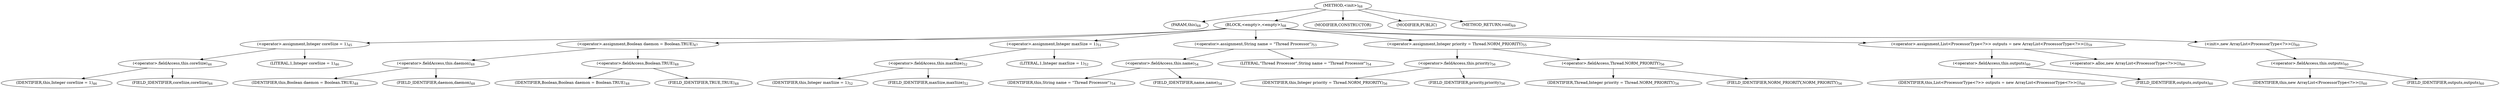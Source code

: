 digraph "&lt;init&gt;" {  
"150" [label = <(METHOD,&lt;init&gt;)<SUB>68</SUB>> ]
"151" [label = <(PARAM,this)<SUB>68</SUB>> ]
"152" [label = <(BLOCK,&lt;empty&gt;,&lt;empty&gt;)<SUB>68</SUB>> ]
"153" [label = <(&lt;operator&gt;.assignment,Integer coreSize = 1)<SUB>45</SUB>> ]
"154" [label = <(&lt;operator&gt;.fieldAccess,this.coreSize)<SUB>46</SUB>> ]
"155" [label = <(IDENTIFIER,this,Integer coreSize = 1)<SUB>46</SUB>> ]
"156" [label = <(FIELD_IDENTIFIER,coreSize,coreSize)<SUB>46</SUB>> ]
"157" [label = <(LITERAL,1,Integer coreSize = 1)<SUB>46</SUB>> ]
"158" [label = <(&lt;operator&gt;.assignment,Boolean daemon = Boolean.TRUE)<SUB>47</SUB>> ]
"159" [label = <(&lt;operator&gt;.fieldAccess,this.daemon)<SUB>48</SUB>> ]
"160" [label = <(IDENTIFIER,this,Boolean daemon = Boolean.TRUE)<SUB>48</SUB>> ]
"161" [label = <(FIELD_IDENTIFIER,daemon,daemon)<SUB>48</SUB>> ]
"162" [label = <(&lt;operator&gt;.fieldAccess,Boolean.TRUE)<SUB>48</SUB>> ]
"163" [label = <(IDENTIFIER,Boolean,Boolean daemon = Boolean.TRUE)<SUB>48</SUB>> ]
"164" [label = <(FIELD_IDENTIFIER,TRUE,TRUE)<SUB>48</SUB>> ]
"165" [label = <(&lt;operator&gt;.assignment,Integer maxSize = 1)<SUB>51</SUB>> ]
"166" [label = <(&lt;operator&gt;.fieldAccess,this.maxSize)<SUB>52</SUB>> ]
"167" [label = <(IDENTIFIER,this,Integer maxSize = 1)<SUB>52</SUB>> ]
"168" [label = <(FIELD_IDENTIFIER,maxSize,maxSize)<SUB>52</SUB>> ]
"169" [label = <(LITERAL,1,Integer maxSize = 1)<SUB>52</SUB>> ]
"170" [label = <(&lt;operator&gt;.assignment,String name = &quot;Thread Processor&quot;)<SUB>53</SUB>> ]
"171" [label = <(&lt;operator&gt;.fieldAccess,this.name)<SUB>54</SUB>> ]
"172" [label = <(IDENTIFIER,this,String name = &quot;Thread Processor&quot;)<SUB>54</SUB>> ]
"173" [label = <(FIELD_IDENTIFIER,name,name)<SUB>54</SUB>> ]
"174" [label = <(LITERAL,&quot;Thread Processor&quot;,String name = &quot;Thread Processor&quot;)<SUB>54</SUB>> ]
"175" [label = <(&lt;operator&gt;.assignment,Integer priority = Thread.NORM_PRIORITY)<SUB>55</SUB>> ]
"176" [label = <(&lt;operator&gt;.fieldAccess,this.priority)<SUB>56</SUB>> ]
"177" [label = <(IDENTIFIER,this,Integer priority = Thread.NORM_PRIORITY)<SUB>56</SUB>> ]
"178" [label = <(FIELD_IDENTIFIER,priority,priority)<SUB>56</SUB>> ]
"179" [label = <(&lt;operator&gt;.fieldAccess,Thread.NORM_PRIORITY)<SUB>56</SUB>> ]
"180" [label = <(IDENTIFIER,Thread,Integer priority = Thread.NORM_PRIORITY)<SUB>56</SUB>> ]
"181" [label = <(FIELD_IDENTIFIER,NORM_PRIORITY,NORM_PRIORITY)<SUB>56</SUB>> ]
"182" [label = <(&lt;operator&gt;.assignment,List&lt;ProcessorType&lt;?&gt;&gt; outputs = new ArrayList&lt;ProcessorType&lt;?&gt;&gt;())<SUB>59</SUB>> ]
"183" [label = <(&lt;operator&gt;.fieldAccess,this.outputs)<SUB>60</SUB>> ]
"184" [label = <(IDENTIFIER,this,List&lt;ProcessorType&lt;?&gt;&gt; outputs = new ArrayList&lt;ProcessorType&lt;?&gt;&gt;())<SUB>60</SUB>> ]
"185" [label = <(FIELD_IDENTIFIER,outputs,outputs)<SUB>60</SUB>> ]
"186" [label = <(&lt;operator&gt;.alloc,new ArrayList&lt;ProcessorType&lt;?&gt;&gt;())<SUB>60</SUB>> ]
"187" [label = <(&lt;init&gt;,new ArrayList&lt;ProcessorType&lt;?&gt;&gt;())<SUB>60</SUB>> ]
"188" [label = <(&lt;operator&gt;.fieldAccess,this.outputs)<SUB>60</SUB>> ]
"189" [label = <(IDENTIFIER,this,new ArrayList&lt;ProcessorType&lt;?&gt;&gt;())<SUB>60</SUB>> ]
"190" [label = <(FIELD_IDENTIFIER,outputs,outputs)<SUB>60</SUB>> ]
"191" [label = <(MODIFIER,CONSTRUCTOR)> ]
"192" [label = <(MODIFIER,PUBLIC)> ]
"193" [label = <(METHOD_RETURN,void)<SUB>69</SUB>> ]
  "150" -> "151" 
  "150" -> "152" 
  "150" -> "191" 
  "150" -> "192" 
  "150" -> "193" 
  "152" -> "153" 
  "152" -> "158" 
  "152" -> "165" 
  "152" -> "170" 
  "152" -> "175" 
  "152" -> "182" 
  "152" -> "187" 
  "153" -> "154" 
  "153" -> "157" 
  "154" -> "155" 
  "154" -> "156" 
  "158" -> "159" 
  "158" -> "162" 
  "159" -> "160" 
  "159" -> "161" 
  "162" -> "163" 
  "162" -> "164" 
  "165" -> "166" 
  "165" -> "169" 
  "166" -> "167" 
  "166" -> "168" 
  "170" -> "171" 
  "170" -> "174" 
  "171" -> "172" 
  "171" -> "173" 
  "175" -> "176" 
  "175" -> "179" 
  "176" -> "177" 
  "176" -> "178" 
  "179" -> "180" 
  "179" -> "181" 
  "182" -> "183" 
  "182" -> "186" 
  "183" -> "184" 
  "183" -> "185" 
  "187" -> "188" 
  "188" -> "189" 
  "188" -> "190" 
}
